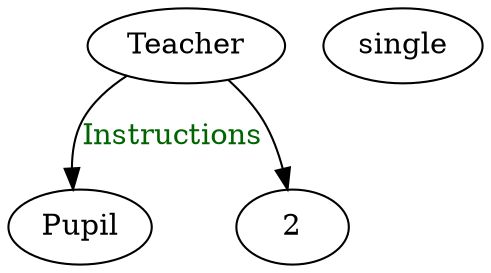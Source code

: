 digraph graphname{

                T [label="Teacher"]      // node T
                P [label="Pupil"]  // node P


                T->P [label="Instructions", fontcolor=darkgreen] // edge T->P
		Q [label="single"] // node Q
		T -> 2
}
